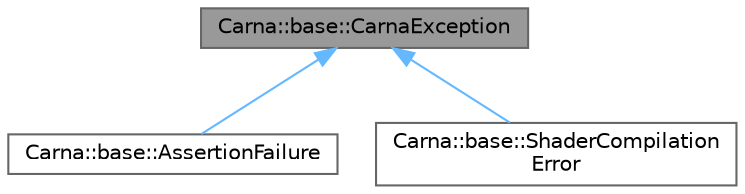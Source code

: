 digraph "Carna::base::CarnaException"
{
 // LATEX_PDF_SIZE
  bgcolor="transparent";
  edge [fontname=Helvetica,fontsize=10,labelfontname=Helvetica,labelfontsize=10];
  node [fontname=Helvetica,fontsize=10,shape=box,height=0.2,width=0.4];
  Node1 [id="Node000001",label="Carna::base::CarnaException",height=0.2,width=0.4,color="gray40", fillcolor="grey60", style="filled", fontcolor="black",tooltip="Base exception class that provides distinct attributes for the type (category) of the exception,..."];
  Node1 -> Node2 [id="edge1_Node000001_Node000002",dir="back",color="steelblue1",style="solid",tooltip=" "];
  Node2 [id="Node000002",label="Carna::base::AssertionFailure",height=0.2,width=0.4,color="gray40", fillcolor="white", style="filled",URL="$classCarna_1_1base_1_1AssertionFailure.html",tooltip="Carna exception that indicates a failed assertion."];
  Node1 -> Node3 [id="edge2_Node000001_Node000003",dir="back",color="steelblue1",style="solid",tooltip=" "];
  Node3 [id="Node000003",label="Carna::base::ShaderCompilation\lError",height=0.2,width=0.4,color="gray40", fillcolor="white", style="filled",URL="$classCarna_1_1base_1_1ShaderCompilationError.html",tooltip="Thrown when shader compilation fails."];
}
